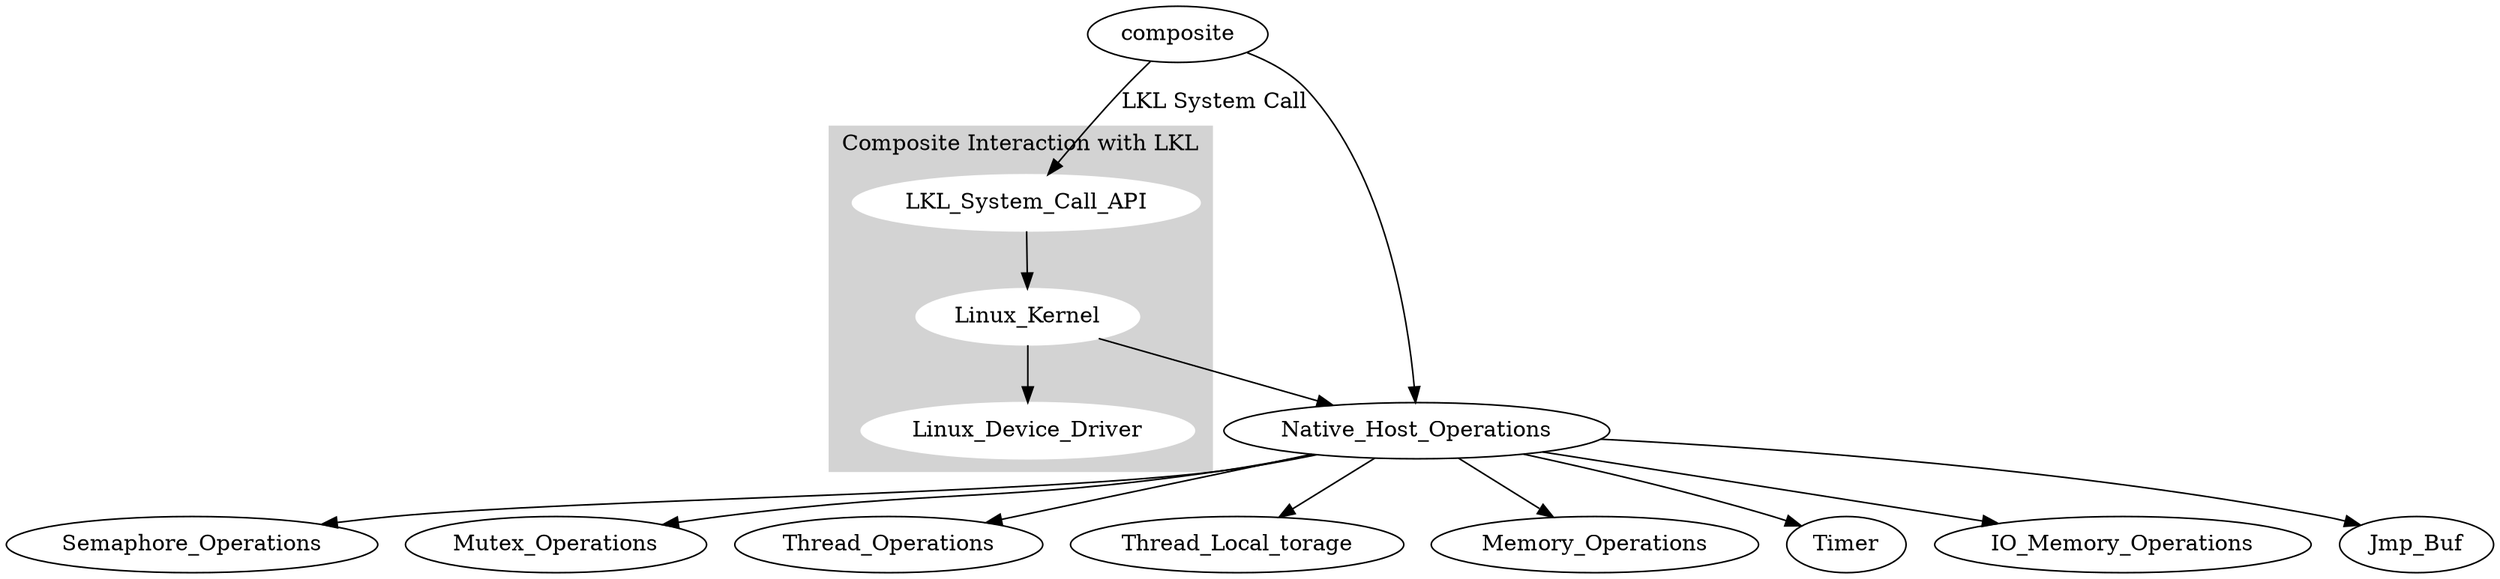 digraph G {
    subgraph cluster_0 {
        style = filled;
        color = lightgrey;
        node [style = filled, color=white];
        LKL_System_Call_API -> Linux_Kernel -> Linux_Device_Driver;
        label = "Composite Interaction with LKL";
    }



    composite  -> LKL_System_Call_API [label = "LKL System Call"];
    Linux_Kernel -> Native_Host_Operations;
    Native_Host_Operations -> Semaphore_Operations;
    Native_Host_Operations -> Mutex_Operations;
    Native_Host_Operations -> Thread_Operations;
    Native_Host_Operations -> Thread_Local_torage;
    Native_Host_Operations -> Memory_Operations;
    Native_Host_Operations -> Timer;
    Native_Host_Operations -> IO_Memory_Operations;
    Native_Host_Operations -> Jmp_Buf;
    composite -> Native_Host_Operations;







}
